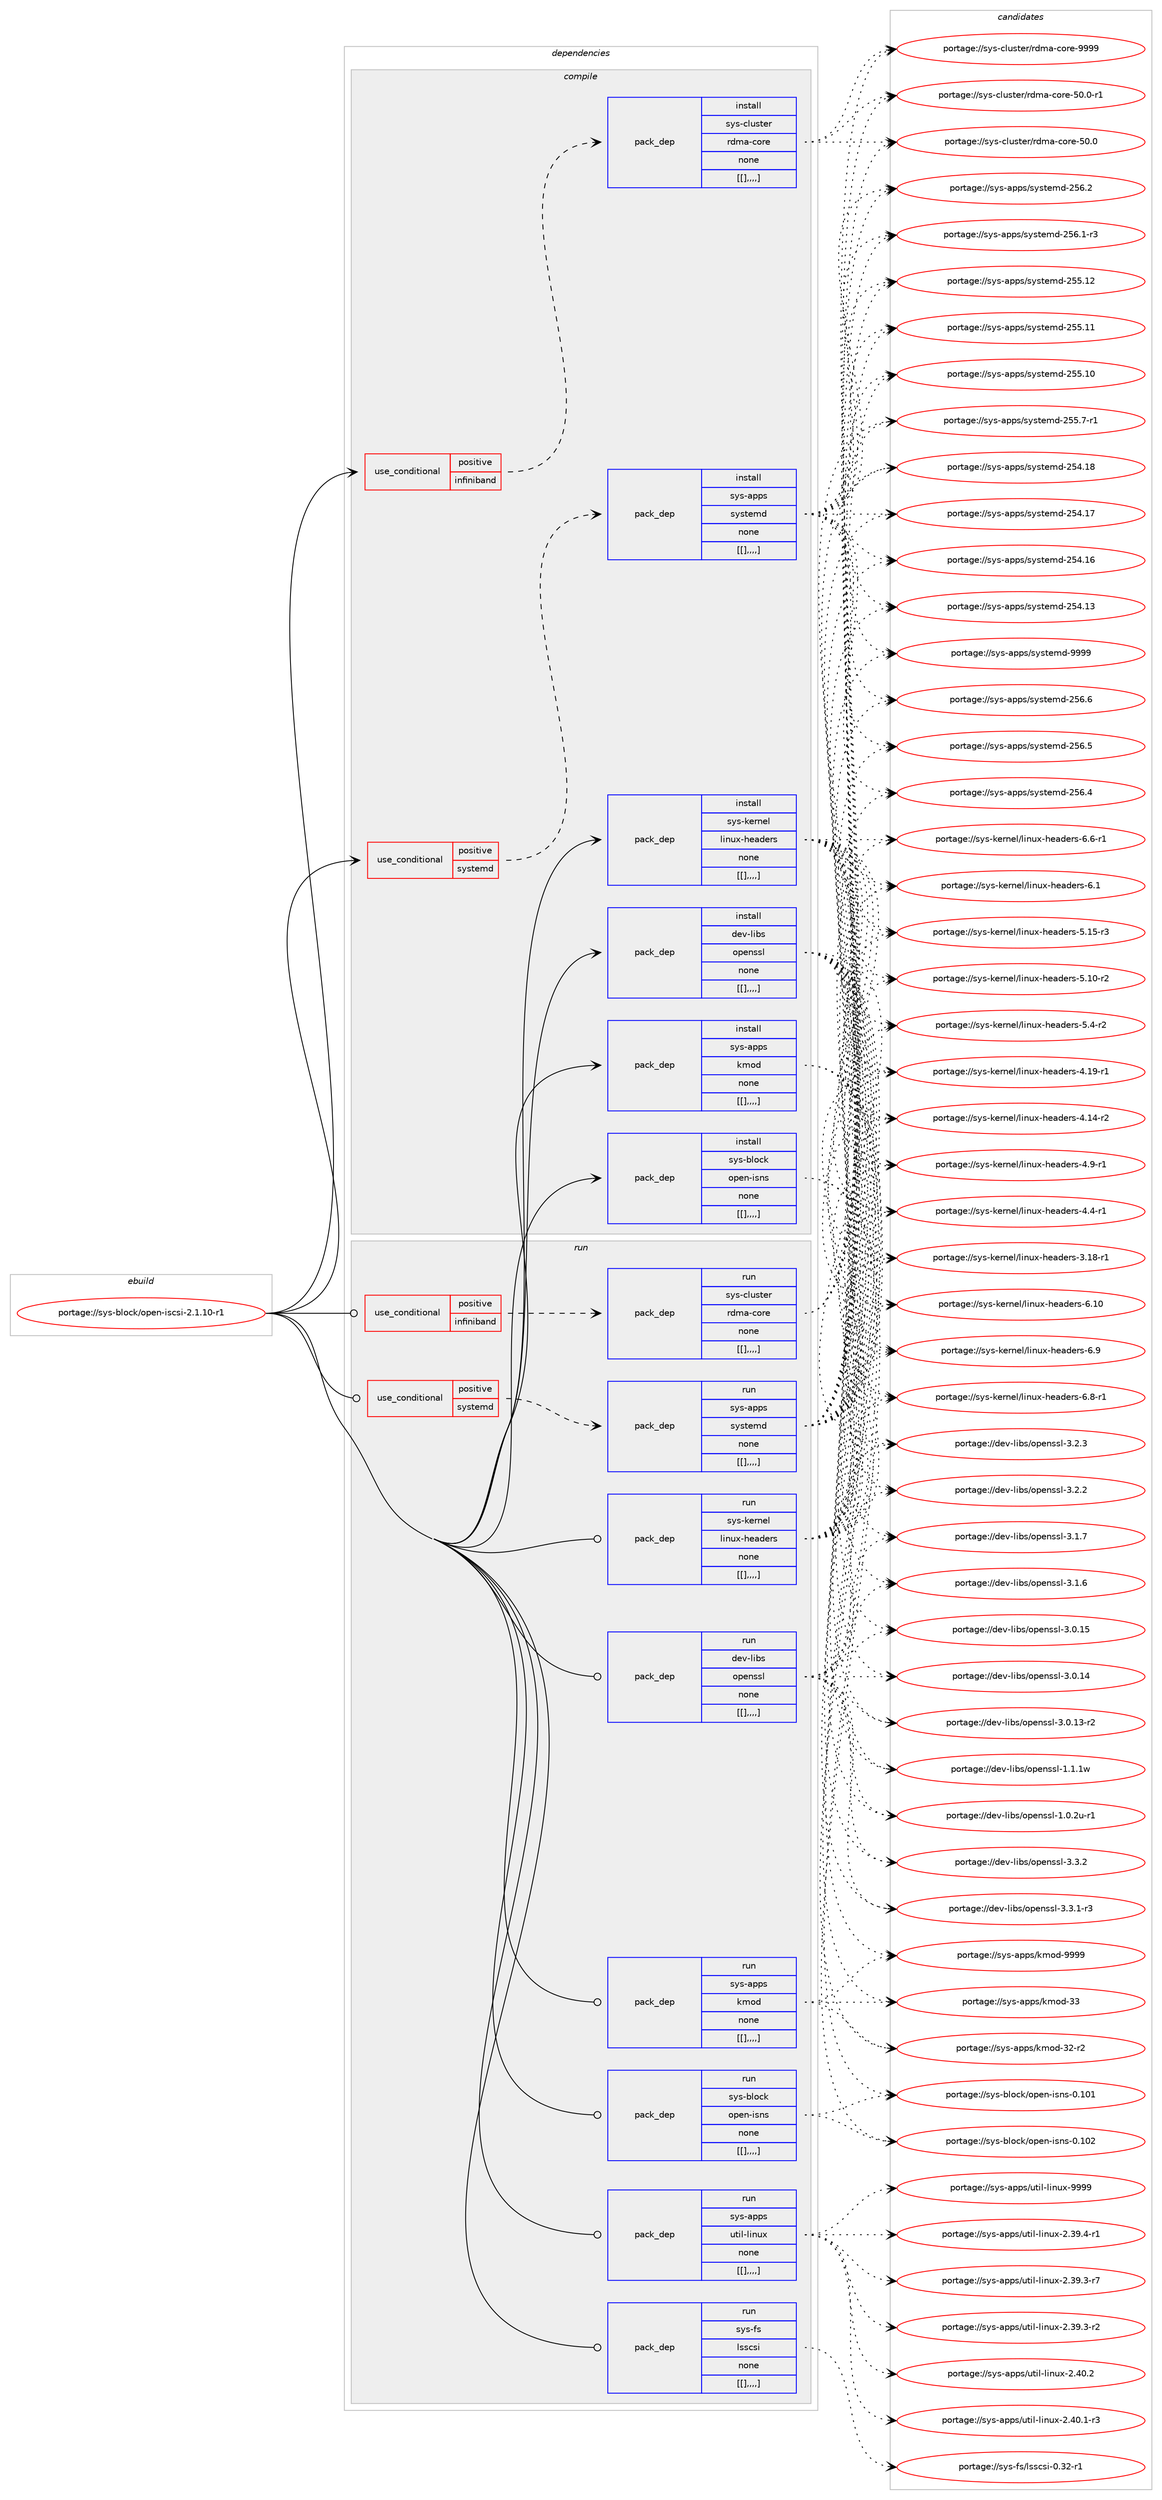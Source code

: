 digraph prolog {

# *************
# Graph options
# *************

newrank=true;
concentrate=true;
compound=true;
graph [rankdir=LR,fontname=Helvetica,fontsize=10,ranksep=1.5];#, ranksep=2.5, nodesep=0.2];
edge  [arrowhead=vee];
node  [fontname=Helvetica,fontsize=10];

# **********
# The ebuild
# **********

subgraph cluster_leftcol {
color=gray;
label=<<i>ebuild</i>>;
id [label="portage://sys-block/open-iscsi-2.1.10-r1", color=red, width=4, href="../sys-block/open-iscsi-2.1.10-r1.svg"];
}

# ****************
# The dependencies
# ****************

subgraph cluster_midcol {
color=gray;
label=<<i>dependencies</i>>;
subgraph cluster_compile {
fillcolor="#eeeeee";
style=filled;
label=<<i>compile</i>>;
subgraph cond8678 {
dependency22899 [label=<<TABLE BORDER="0" CELLBORDER="1" CELLSPACING="0" CELLPADDING="4"><TR><TD ROWSPAN="3" CELLPADDING="10">use_conditional</TD></TR><TR><TD>positive</TD></TR><TR><TD>infiniband</TD></TR></TABLE>>, shape=none, color=red];
subgraph pack14157 {
dependency22900 [label=<<TABLE BORDER="0" CELLBORDER="1" CELLSPACING="0" CELLPADDING="4" WIDTH="220"><TR><TD ROWSPAN="6" CELLPADDING="30">pack_dep</TD></TR><TR><TD WIDTH="110">install</TD></TR><TR><TD>sys-cluster</TD></TR><TR><TD>rdma-core</TD></TR><TR><TD>none</TD></TR><TR><TD>[[],,,,]</TD></TR></TABLE>>, shape=none, color=blue];
}
dependency22899:e -> dependency22900:w [weight=20,style="dashed",arrowhead="vee"];
}
id:e -> dependency22899:w [weight=20,style="solid",arrowhead="vee"];
subgraph cond8679 {
dependency22901 [label=<<TABLE BORDER="0" CELLBORDER="1" CELLSPACING="0" CELLPADDING="4"><TR><TD ROWSPAN="3" CELLPADDING="10">use_conditional</TD></TR><TR><TD>positive</TD></TR><TR><TD>systemd</TD></TR></TABLE>>, shape=none, color=red];
subgraph pack14158 {
dependency22902 [label=<<TABLE BORDER="0" CELLBORDER="1" CELLSPACING="0" CELLPADDING="4" WIDTH="220"><TR><TD ROWSPAN="6" CELLPADDING="30">pack_dep</TD></TR><TR><TD WIDTH="110">install</TD></TR><TR><TD>sys-apps</TD></TR><TR><TD>systemd</TD></TR><TR><TD>none</TD></TR><TR><TD>[[],,,,]</TD></TR></TABLE>>, shape=none, color=blue];
}
dependency22901:e -> dependency22902:w [weight=20,style="dashed",arrowhead="vee"];
}
id:e -> dependency22901:w [weight=20,style="solid",arrowhead="vee"];
subgraph pack14159 {
dependency22903 [label=<<TABLE BORDER="0" CELLBORDER="1" CELLSPACING="0" CELLPADDING="4" WIDTH="220"><TR><TD ROWSPAN="6" CELLPADDING="30">pack_dep</TD></TR><TR><TD WIDTH="110">install</TD></TR><TR><TD>dev-libs</TD></TR><TR><TD>openssl</TD></TR><TR><TD>none</TD></TR><TR><TD>[[],,,,]</TD></TR></TABLE>>, shape=none, color=blue];
}
id:e -> dependency22903:w [weight=20,style="solid",arrowhead="vee"];
subgraph pack14160 {
dependency22904 [label=<<TABLE BORDER="0" CELLBORDER="1" CELLSPACING="0" CELLPADDING="4" WIDTH="220"><TR><TD ROWSPAN="6" CELLPADDING="30">pack_dep</TD></TR><TR><TD WIDTH="110">install</TD></TR><TR><TD>sys-apps</TD></TR><TR><TD>kmod</TD></TR><TR><TD>none</TD></TR><TR><TD>[[],,,,]</TD></TR></TABLE>>, shape=none, color=blue];
}
id:e -> dependency22904:w [weight=20,style="solid",arrowhead="vee"];
subgraph pack14161 {
dependency22905 [label=<<TABLE BORDER="0" CELLBORDER="1" CELLSPACING="0" CELLPADDING="4" WIDTH="220"><TR><TD ROWSPAN="6" CELLPADDING="30">pack_dep</TD></TR><TR><TD WIDTH="110">install</TD></TR><TR><TD>sys-block</TD></TR><TR><TD>open-isns</TD></TR><TR><TD>none</TD></TR><TR><TD>[[],,,,]</TD></TR></TABLE>>, shape=none, color=blue];
}
id:e -> dependency22905:w [weight=20,style="solid",arrowhead="vee"];
subgraph pack14162 {
dependency22906 [label=<<TABLE BORDER="0" CELLBORDER="1" CELLSPACING="0" CELLPADDING="4" WIDTH="220"><TR><TD ROWSPAN="6" CELLPADDING="30">pack_dep</TD></TR><TR><TD WIDTH="110">install</TD></TR><TR><TD>sys-kernel</TD></TR><TR><TD>linux-headers</TD></TR><TR><TD>none</TD></TR><TR><TD>[[],,,,]</TD></TR></TABLE>>, shape=none, color=blue];
}
id:e -> dependency22906:w [weight=20,style="solid",arrowhead="vee"];
}
subgraph cluster_compileandrun {
fillcolor="#eeeeee";
style=filled;
label=<<i>compile and run</i>>;
}
subgraph cluster_run {
fillcolor="#eeeeee";
style=filled;
label=<<i>run</i>>;
subgraph cond8680 {
dependency22907 [label=<<TABLE BORDER="0" CELLBORDER="1" CELLSPACING="0" CELLPADDING="4"><TR><TD ROWSPAN="3" CELLPADDING="10">use_conditional</TD></TR><TR><TD>positive</TD></TR><TR><TD>infiniband</TD></TR></TABLE>>, shape=none, color=red];
subgraph pack14163 {
dependency22908 [label=<<TABLE BORDER="0" CELLBORDER="1" CELLSPACING="0" CELLPADDING="4" WIDTH="220"><TR><TD ROWSPAN="6" CELLPADDING="30">pack_dep</TD></TR><TR><TD WIDTH="110">run</TD></TR><TR><TD>sys-cluster</TD></TR><TR><TD>rdma-core</TD></TR><TR><TD>none</TD></TR><TR><TD>[[],,,,]</TD></TR></TABLE>>, shape=none, color=blue];
}
dependency22907:e -> dependency22908:w [weight=20,style="dashed",arrowhead="vee"];
}
id:e -> dependency22907:w [weight=20,style="solid",arrowhead="odot"];
subgraph cond8681 {
dependency22909 [label=<<TABLE BORDER="0" CELLBORDER="1" CELLSPACING="0" CELLPADDING="4"><TR><TD ROWSPAN="3" CELLPADDING="10">use_conditional</TD></TR><TR><TD>positive</TD></TR><TR><TD>systemd</TD></TR></TABLE>>, shape=none, color=red];
subgraph pack14164 {
dependency22910 [label=<<TABLE BORDER="0" CELLBORDER="1" CELLSPACING="0" CELLPADDING="4" WIDTH="220"><TR><TD ROWSPAN="6" CELLPADDING="30">pack_dep</TD></TR><TR><TD WIDTH="110">run</TD></TR><TR><TD>sys-apps</TD></TR><TR><TD>systemd</TD></TR><TR><TD>none</TD></TR><TR><TD>[[],,,,]</TD></TR></TABLE>>, shape=none, color=blue];
}
dependency22909:e -> dependency22910:w [weight=20,style="dashed",arrowhead="vee"];
}
id:e -> dependency22909:w [weight=20,style="solid",arrowhead="odot"];
subgraph pack14165 {
dependency22911 [label=<<TABLE BORDER="0" CELLBORDER="1" CELLSPACING="0" CELLPADDING="4" WIDTH="220"><TR><TD ROWSPAN="6" CELLPADDING="30">pack_dep</TD></TR><TR><TD WIDTH="110">run</TD></TR><TR><TD>dev-libs</TD></TR><TR><TD>openssl</TD></TR><TR><TD>none</TD></TR><TR><TD>[[],,,,]</TD></TR></TABLE>>, shape=none, color=blue];
}
id:e -> dependency22911:w [weight=20,style="solid",arrowhead="odot"];
subgraph pack14166 {
dependency22912 [label=<<TABLE BORDER="0" CELLBORDER="1" CELLSPACING="0" CELLPADDING="4" WIDTH="220"><TR><TD ROWSPAN="6" CELLPADDING="30">pack_dep</TD></TR><TR><TD WIDTH="110">run</TD></TR><TR><TD>sys-apps</TD></TR><TR><TD>kmod</TD></TR><TR><TD>none</TD></TR><TR><TD>[[],,,,]</TD></TR></TABLE>>, shape=none, color=blue];
}
id:e -> dependency22912:w [weight=20,style="solid",arrowhead="odot"];
subgraph pack14167 {
dependency22913 [label=<<TABLE BORDER="0" CELLBORDER="1" CELLSPACING="0" CELLPADDING="4" WIDTH="220"><TR><TD ROWSPAN="6" CELLPADDING="30">pack_dep</TD></TR><TR><TD WIDTH="110">run</TD></TR><TR><TD>sys-apps</TD></TR><TR><TD>util-linux</TD></TR><TR><TD>none</TD></TR><TR><TD>[[],,,,]</TD></TR></TABLE>>, shape=none, color=blue];
}
id:e -> dependency22913:w [weight=20,style="solid",arrowhead="odot"];
subgraph pack14168 {
dependency22914 [label=<<TABLE BORDER="0" CELLBORDER="1" CELLSPACING="0" CELLPADDING="4" WIDTH="220"><TR><TD ROWSPAN="6" CELLPADDING="30">pack_dep</TD></TR><TR><TD WIDTH="110">run</TD></TR><TR><TD>sys-block</TD></TR><TR><TD>open-isns</TD></TR><TR><TD>none</TD></TR><TR><TD>[[],,,,]</TD></TR></TABLE>>, shape=none, color=blue];
}
id:e -> dependency22914:w [weight=20,style="solid",arrowhead="odot"];
subgraph pack14169 {
dependency22915 [label=<<TABLE BORDER="0" CELLBORDER="1" CELLSPACING="0" CELLPADDING="4" WIDTH="220"><TR><TD ROWSPAN="6" CELLPADDING="30">pack_dep</TD></TR><TR><TD WIDTH="110">run</TD></TR><TR><TD>sys-fs</TD></TR><TR><TD>lsscsi</TD></TR><TR><TD>none</TD></TR><TR><TD>[[],,,,]</TD></TR></TABLE>>, shape=none, color=blue];
}
id:e -> dependency22915:w [weight=20,style="solid",arrowhead="odot"];
subgraph pack14170 {
dependency22916 [label=<<TABLE BORDER="0" CELLBORDER="1" CELLSPACING="0" CELLPADDING="4" WIDTH="220"><TR><TD ROWSPAN="6" CELLPADDING="30">pack_dep</TD></TR><TR><TD WIDTH="110">run</TD></TR><TR><TD>sys-kernel</TD></TR><TR><TD>linux-headers</TD></TR><TR><TD>none</TD></TR><TR><TD>[[],,,,]</TD></TR></TABLE>>, shape=none, color=blue];
}
id:e -> dependency22916:w [weight=20,style="solid",arrowhead="odot"];
}
}

# **************
# The candidates
# **************

subgraph cluster_choices {
rank=same;
color=gray;
label=<<i>candidates</i>>;

subgraph choice14157 {
color=black;
nodesep=1;
choice1151211154599108117115116101114471141001099745991111141014557575757 [label="portage://sys-cluster/rdma-core-9999", color=red, width=4,href="../sys-cluster/rdma-core-9999.svg"];
choice11512111545991081171151161011144711410010997459911111410145534846484511449 [label="portage://sys-cluster/rdma-core-50.0-r1", color=red, width=4,href="../sys-cluster/rdma-core-50.0-r1.svg"];
choice1151211154599108117115116101114471141001099745991111141014553484648 [label="portage://sys-cluster/rdma-core-50.0", color=red, width=4,href="../sys-cluster/rdma-core-50.0.svg"];
dependency22900:e -> choice1151211154599108117115116101114471141001099745991111141014557575757:w [style=dotted,weight="100"];
dependency22900:e -> choice11512111545991081171151161011144711410010997459911111410145534846484511449:w [style=dotted,weight="100"];
dependency22900:e -> choice1151211154599108117115116101114471141001099745991111141014553484648:w [style=dotted,weight="100"];
}
subgraph choice14158 {
color=black;
nodesep=1;
choice1151211154597112112115471151211151161011091004557575757 [label="portage://sys-apps/systemd-9999", color=red, width=4,href="../sys-apps/systemd-9999.svg"];
choice115121115459711211211547115121115116101109100455053544654 [label="portage://sys-apps/systemd-256.6", color=red, width=4,href="../sys-apps/systemd-256.6.svg"];
choice115121115459711211211547115121115116101109100455053544653 [label="portage://sys-apps/systemd-256.5", color=red, width=4,href="../sys-apps/systemd-256.5.svg"];
choice115121115459711211211547115121115116101109100455053544652 [label="portage://sys-apps/systemd-256.4", color=red, width=4,href="../sys-apps/systemd-256.4.svg"];
choice115121115459711211211547115121115116101109100455053544650 [label="portage://sys-apps/systemd-256.2", color=red, width=4,href="../sys-apps/systemd-256.2.svg"];
choice1151211154597112112115471151211151161011091004550535446494511451 [label="portage://sys-apps/systemd-256.1-r3", color=red, width=4,href="../sys-apps/systemd-256.1-r3.svg"];
choice11512111545971121121154711512111511610110910045505353464950 [label="portage://sys-apps/systemd-255.12", color=red, width=4,href="../sys-apps/systemd-255.12.svg"];
choice11512111545971121121154711512111511610110910045505353464949 [label="portage://sys-apps/systemd-255.11", color=red, width=4,href="../sys-apps/systemd-255.11.svg"];
choice11512111545971121121154711512111511610110910045505353464948 [label="portage://sys-apps/systemd-255.10", color=red, width=4,href="../sys-apps/systemd-255.10.svg"];
choice1151211154597112112115471151211151161011091004550535346554511449 [label="portage://sys-apps/systemd-255.7-r1", color=red, width=4,href="../sys-apps/systemd-255.7-r1.svg"];
choice11512111545971121121154711512111511610110910045505352464956 [label="portage://sys-apps/systemd-254.18", color=red, width=4,href="../sys-apps/systemd-254.18.svg"];
choice11512111545971121121154711512111511610110910045505352464955 [label="portage://sys-apps/systemd-254.17", color=red, width=4,href="../sys-apps/systemd-254.17.svg"];
choice11512111545971121121154711512111511610110910045505352464954 [label="portage://sys-apps/systemd-254.16", color=red, width=4,href="../sys-apps/systemd-254.16.svg"];
choice11512111545971121121154711512111511610110910045505352464951 [label="portage://sys-apps/systemd-254.13", color=red, width=4,href="../sys-apps/systemd-254.13.svg"];
dependency22902:e -> choice1151211154597112112115471151211151161011091004557575757:w [style=dotted,weight="100"];
dependency22902:e -> choice115121115459711211211547115121115116101109100455053544654:w [style=dotted,weight="100"];
dependency22902:e -> choice115121115459711211211547115121115116101109100455053544653:w [style=dotted,weight="100"];
dependency22902:e -> choice115121115459711211211547115121115116101109100455053544652:w [style=dotted,weight="100"];
dependency22902:e -> choice115121115459711211211547115121115116101109100455053544650:w [style=dotted,weight="100"];
dependency22902:e -> choice1151211154597112112115471151211151161011091004550535446494511451:w [style=dotted,weight="100"];
dependency22902:e -> choice11512111545971121121154711512111511610110910045505353464950:w [style=dotted,weight="100"];
dependency22902:e -> choice11512111545971121121154711512111511610110910045505353464949:w [style=dotted,weight="100"];
dependency22902:e -> choice11512111545971121121154711512111511610110910045505353464948:w [style=dotted,weight="100"];
dependency22902:e -> choice1151211154597112112115471151211151161011091004550535346554511449:w [style=dotted,weight="100"];
dependency22902:e -> choice11512111545971121121154711512111511610110910045505352464956:w [style=dotted,weight="100"];
dependency22902:e -> choice11512111545971121121154711512111511610110910045505352464955:w [style=dotted,weight="100"];
dependency22902:e -> choice11512111545971121121154711512111511610110910045505352464954:w [style=dotted,weight="100"];
dependency22902:e -> choice11512111545971121121154711512111511610110910045505352464951:w [style=dotted,weight="100"];
}
subgraph choice14159 {
color=black;
nodesep=1;
choice100101118451081059811547111112101110115115108455146514650 [label="portage://dev-libs/openssl-3.3.2", color=red, width=4,href="../dev-libs/openssl-3.3.2.svg"];
choice1001011184510810598115471111121011101151151084551465146494511451 [label="portage://dev-libs/openssl-3.3.1-r3", color=red, width=4,href="../dev-libs/openssl-3.3.1-r3.svg"];
choice100101118451081059811547111112101110115115108455146504651 [label="portage://dev-libs/openssl-3.2.3", color=red, width=4,href="../dev-libs/openssl-3.2.3.svg"];
choice100101118451081059811547111112101110115115108455146504650 [label="portage://dev-libs/openssl-3.2.2", color=red, width=4,href="../dev-libs/openssl-3.2.2.svg"];
choice100101118451081059811547111112101110115115108455146494655 [label="portage://dev-libs/openssl-3.1.7", color=red, width=4,href="../dev-libs/openssl-3.1.7.svg"];
choice100101118451081059811547111112101110115115108455146494654 [label="portage://dev-libs/openssl-3.1.6", color=red, width=4,href="../dev-libs/openssl-3.1.6.svg"];
choice10010111845108105981154711111210111011511510845514648464953 [label="portage://dev-libs/openssl-3.0.15", color=red, width=4,href="../dev-libs/openssl-3.0.15.svg"];
choice10010111845108105981154711111210111011511510845514648464952 [label="portage://dev-libs/openssl-3.0.14", color=red, width=4,href="../dev-libs/openssl-3.0.14.svg"];
choice100101118451081059811547111112101110115115108455146484649514511450 [label="portage://dev-libs/openssl-3.0.13-r2", color=red, width=4,href="../dev-libs/openssl-3.0.13-r2.svg"];
choice100101118451081059811547111112101110115115108454946494649119 [label="portage://dev-libs/openssl-1.1.1w", color=red, width=4,href="../dev-libs/openssl-1.1.1w.svg"];
choice1001011184510810598115471111121011101151151084549464846501174511449 [label="portage://dev-libs/openssl-1.0.2u-r1", color=red, width=4,href="../dev-libs/openssl-1.0.2u-r1.svg"];
dependency22903:e -> choice100101118451081059811547111112101110115115108455146514650:w [style=dotted,weight="100"];
dependency22903:e -> choice1001011184510810598115471111121011101151151084551465146494511451:w [style=dotted,weight="100"];
dependency22903:e -> choice100101118451081059811547111112101110115115108455146504651:w [style=dotted,weight="100"];
dependency22903:e -> choice100101118451081059811547111112101110115115108455146504650:w [style=dotted,weight="100"];
dependency22903:e -> choice100101118451081059811547111112101110115115108455146494655:w [style=dotted,weight="100"];
dependency22903:e -> choice100101118451081059811547111112101110115115108455146494654:w [style=dotted,weight="100"];
dependency22903:e -> choice10010111845108105981154711111210111011511510845514648464953:w [style=dotted,weight="100"];
dependency22903:e -> choice10010111845108105981154711111210111011511510845514648464952:w [style=dotted,weight="100"];
dependency22903:e -> choice100101118451081059811547111112101110115115108455146484649514511450:w [style=dotted,weight="100"];
dependency22903:e -> choice100101118451081059811547111112101110115115108454946494649119:w [style=dotted,weight="100"];
dependency22903:e -> choice1001011184510810598115471111121011101151151084549464846501174511449:w [style=dotted,weight="100"];
}
subgraph choice14160 {
color=black;
nodesep=1;
choice1151211154597112112115471071091111004557575757 [label="portage://sys-apps/kmod-9999", color=red, width=4,href="../sys-apps/kmod-9999.svg"];
choice115121115459711211211547107109111100455151 [label="portage://sys-apps/kmod-33", color=red, width=4,href="../sys-apps/kmod-33.svg"];
choice1151211154597112112115471071091111004551504511450 [label="portage://sys-apps/kmod-32-r2", color=red, width=4,href="../sys-apps/kmod-32-r2.svg"];
dependency22904:e -> choice1151211154597112112115471071091111004557575757:w [style=dotted,weight="100"];
dependency22904:e -> choice115121115459711211211547107109111100455151:w [style=dotted,weight="100"];
dependency22904:e -> choice1151211154597112112115471071091111004551504511450:w [style=dotted,weight="100"];
}
subgraph choice14161 {
color=black;
nodesep=1;
choice1151211154598108111991074711111210111045105115110115454846494850 [label="portage://sys-block/open-isns-0.102", color=red, width=4,href="../sys-block/open-isns-0.102.svg"];
choice1151211154598108111991074711111210111045105115110115454846494849 [label="portage://sys-block/open-isns-0.101", color=red, width=4,href="../sys-block/open-isns-0.101.svg"];
dependency22905:e -> choice1151211154598108111991074711111210111045105115110115454846494850:w [style=dotted,weight="100"];
dependency22905:e -> choice1151211154598108111991074711111210111045105115110115454846494849:w [style=dotted,weight="100"];
}
subgraph choice14162 {
color=black;
nodesep=1;
choice115121115451071011141101011084710810511011712045104101971001011141154554464948 [label="portage://sys-kernel/linux-headers-6.10", color=red, width=4,href="../sys-kernel/linux-headers-6.10.svg"];
choice1151211154510710111411010110847108105110117120451041019710010111411545544657 [label="portage://sys-kernel/linux-headers-6.9", color=red, width=4,href="../sys-kernel/linux-headers-6.9.svg"];
choice11512111545107101114110101108471081051101171204510410197100101114115455446564511449 [label="portage://sys-kernel/linux-headers-6.8-r1", color=red, width=4,href="../sys-kernel/linux-headers-6.8-r1.svg"];
choice11512111545107101114110101108471081051101171204510410197100101114115455446544511449 [label="portage://sys-kernel/linux-headers-6.6-r1", color=red, width=4,href="../sys-kernel/linux-headers-6.6-r1.svg"];
choice1151211154510710111411010110847108105110117120451041019710010111411545544649 [label="portage://sys-kernel/linux-headers-6.1", color=red, width=4,href="../sys-kernel/linux-headers-6.1.svg"];
choice1151211154510710111411010110847108105110117120451041019710010111411545534649534511451 [label="portage://sys-kernel/linux-headers-5.15-r3", color=red, width=4,href="../sys-kernel/linux-headers-5.15-r3.svg"];
choice1151211154510710111411010110847108105110117120451041019710010111411545534649484511450 [label="portage://sys-kernel/linux-headers-5.10-r2", color=red, width=4,href="../sys-kernel/linux-headers-5.10-r2.svg"];
choice11512111545107101114110101108471081051101171204510410197100101114115455346524511450 [label="portage://sys-kernel/linux-headers-5.4-r2", color=red, width=4,href="../sys-kernel/linux-headers-5.4-r2.svg"];
choice1151211154510710111411010110847108105110117120451041019710010111411545524649574511449 [label="portage://sys-kernel/linux-headers-4.19-r1", color=red, width=4,href="../sys-kernel/linux-headers-4.19-r1.svg"];
choice1151211154510710111411010110847108105110117120451041019710010111411545524649524511450 [label="portage://sys-kernel/linux-headers-4.14-r2", color=red, width=4,href="../sys-kernel/linux-headers-4.14-r2.svg"];
choice11512111545107101114110101108471081051101171204510410197100101114115455246574511449 [label="portage://sys-kernel/linux-headers-4.9-r1", color=red, width=4,href="../sys-kernel/linux-headers-4.9-r1.svg"];
choice11512111545107101114110101108471081051101171204510410197100101114115455246524511449 [label="portage://sys-kernel/linux-headers-4.4-r1", color=red, width=4,href="../sys-kernel/linux-headers-4.4-r1.svg"];
choice1151211154510710111411010110847108105110117120451041019710010111411545514649564511449 [label="portage://sys-kernel/linux-headers-3.18-r1", color=red, width=4,href="../sys-kernel/linux-headers-3.18-r1.svg"];
dependency22906:e -> choice115121115451071011141101011084710810511011712045104101971001011141154554464948:w [style=dotted,weight="100"];
dependency22906:e -> choice1151211154510710111411010110847108105110117120451041019710010111411545544657:w [style=dotted,weight="100"];
dependency22906:e -> choice11512111545107101114110101108471081051101171204510410197100101114115455446564511449:w [style=dotted,weight="100"];
dependency22906:e -> choice11512111545107101114110101108471081051101171204510410197100101114115455446544511449:w [style=dotted,weight="100"];
dependency22906:e -> choice1151211154510710111411010110847108105110117120451041019710010111411545544649:w [style=dotted,weight="100"];
dependency22906:e -> choice1151211154510710111411010110847108105110117120451041019710010111411545534649534511451:w [style=dotted,weight="100"];
dependency22906:e -> choice1151211154510710111411010110847108105110117120451041019710010111411545534649484511450:w [style=dotted,weight="100"];
dependency22906:e -> choice11512111545107101114110101108471081051101171204510410197100101114115455346524511450:w [style=dotted,weight="100"];
dependency22906:e -> choice1151211154510710111411010110847108105110117120451041019710010111411545524649574511449:w [style=dotted,weight="100"];
dependency22906:e -> choice1151211154510710111411010110847108105110117120451041019710010111411545524649524511450:w [style=dotted,weight="100"];
dependency22906:e -> choice11512111545107101114110101108471081051101171204510410197100101114115455246574511449:w [style=dotted,weight="100"];
dependency22906:e -> choice11512111545107101114110101108471081051101171204510410197100101114115455246524511449:w [style=dotted,weight="100"];
dependency22906:e -> choice1151211154510710111411010110847108105110117120451041019710010111411545514649564511449:w [style=dotted,weight="100"];
}
subgraph choice14163 {
color=black;
nodesep=1;
choice1151211154599108117115116101114471141001099745991111141014557575757 [label="portage://sys-cluster/rdma-core-9999", color=red, width=4,href="../sys-cluster/rdma-core-9999.svg"];
choice11512111545991081171151161011144711410010997459911111410145534846484511449 [label="portage://sys-cluster/rdma-core-50.0-r1", color=red, width=4,href="../sys-cluster/rdma-core-50.0-r1.svg"];
choice1151211154599108117115116101114471141001099745991111141014553484648 [label="portage://sys-cluster/rdma-core-50.0", color=red, width=4,href="../sys-cluster/rdma-core-50.0.svg"];
dependency22908:e -> choice1151211154599108117115116101114471141001099745991111141014557575757:w [style=dotted,weight="100"];
dependency22908:e -> choice11512111545991081171151161011144711410010997459911111410145534846484511449:w [style=dotted,weight="100"];
dependency22908:e -> choice1151211154599108117115116101114471141001099745991111141014553484648:w [style=dotted,weight="100"];
}
subgraph choice14164 {
color=black;
nodesep=1;
choice1151211154597112112115471151211151161011091004557575757 [label="portage://sys-apps/systemd-9999", color=red, width=4,href="../sys-apps/systemd-9999.svg"];
choice115121115459711211211547115121115116101109100455053544654 [label="portage://sys-apps/systemd-256.6", color=red, width=4,href="../sys-apps/systemd-256.6.svg"];
choice115121115459711211211547115121115116101109100455053544653 [label="portage://sys-apps/systemd-256.5", color=red, width=4,href="../sys-apps/systemd-256.5.svg"];
choice115121115459711211211547115121115116101109100455053544652 [label="portage://sys-apps/systemd-256.4", color=red, width=4,href="../sys-apps/systemd-256.4.svg"];
choice115121115459711211211547115121115116101109100455053544650 [label="portage://sys-apps/systemd-256.2", color=red, width=4,href="../sys-apps/systemd-256.2.svg"];
choice1151211154597112112115471151211151161011091004550535446494511451 [label="portage://sys-apps/systemd-256.1-r3", color=red, width=4,href="../sys-apps/systemd-256.1-r3.svg"];
choice11512111545971121121154711512111511610110910045505353464950 [label="portage://sys-apps/systemd-255.12", color=red, width=4,href="../sys-apps/systemd-255.12.svg"];
choice11512111545971121121154711512111511610110910045505353464949 [label="portage://sys-apps/systemd-255.11", color=red, width=4,href="../sys-apps/systemd-255.11.svg"];
choice11512111545971121121154711512111511610110910045505353464948 [label="portage://sys-apps/systemd-255.10", color=red, width=4,href="../sys-apps/systemd-255.10.svg"];
choice1151211154597112112115471151211151161011091004550535346554511449 [label="portage://sys-apps/systemd-255.7-r1", color=red, width=4,href="../sys-apps/systemd-255.7-r1.svg"];
choice11512111545971121121154711512111511610110910045505352464956 [label="portage://sys-apps/systemd-254.18", color=red, width=4,href="../sys-apps/systemd-254.18.svg"];
choice11512111545971121121154711512111511610110910045505352464955 [label="portage://sys-apps/systemd-254.17", color=red, width=4,href="../sys-apps/systemd-254.17.svg"];
choice11512111545971121121154711512111511610110910045505352464954 [label="portage://sys-apps/systemd-254.16", color=red, width=4,href="../sys-apps/systemd-254.16.svg"];
choice11512111545971121121154711512111511610110910045505352464951 [label="portage://sys-apps/systemd-254.13", color=red, width=4,href="../sys-apps/systemd-254.13.svg"];
dependency22910:e -> choice1151211154597112112115471151211151161011091004557575757:w [style=dotted,weight="100"];
dependency22910:e -> choice115121115459711211211547115121115116101109100455053544654:w [style=dotted,weight="100"];
dependency22910:e -> choice115121115459711211211547115121115116101109100455053544653:w [style=dotted,weight="100"];
dependency22910:e -> choice115121115459711211211547115121115116101109100455053544652:w [style=dotted,weight="100"];
dependency22910:e -> choice115121115459711211211547115121115116101109100455053544650:w [style=dotted,weight="100"];
dependency22910:e -> choice1151211154597112112115471151211151161011091004550535446494511451:w [style=dotted,weight="100"];
dependency22910:e -> choice11512111545971121121154711512111511610110910045505353464950:w [style=dotted,weight="100"];
dependency22910:e -> choice11512111545971121121154711512111511610110910045505353464949:w [style=dotted,weight="100"];
dependency22910:e -> choice11512111545971121121154711512111511610110910045505353464948:w [style=dotted,weight="100"];
dependency22910:e -> choice1151211154597112112115471151211151161011091004550535346554511449:w [style=dotted,weight="100"];
dependency22910:e -> choice11512111545971121121154711512111511610110910045505352464956:w [style=dotted,weight="100"];
dependency22910:e -> choice11512111545971121121154711512111511610110910045505352464955:w [style=dotted,weight="100"];
dependency22910:e -> choice11512111545971121121154711512111511610110910045505352464954:w [style=dotted,weight="100"];
dependency22910:e -> choice11512111545971121121154711512111511610110910045505352464951:w [style=dotted,weight="100"];
}
subgraph choice14165 {
color=black;
nodesep=1;
choice100101118451081059811547111112101110115115108455146514650 [label="portage://dev-libs/openssl-3.3.2", color=red, width=4,href="../dev-libs/openssl-3.3.2.svg"];
choice1001011184510810598115471111121011101151151084551465146494511451 [label="portage://dev-libs/openssl-3.3.1-r3", color=red, width=4,href="../dev-libs/openssl-3.3.1-r3.svg"];
choice100101118451081059811547111112101110115115108455146504651 [label="portage://dev-libs/openssl-3.2.3", color=red, width=4,href="../dev-libs/openssl-3.2.3.svg"];
choice100101118451081059811547111112101110115115108455146504650 [label="portage://dev-libs/openssl-3.2.2", color=red, width=4,href="../dev-libs/openssl-3.2.2.svg"];
choice100101118451081059811547111112101110115115108455146494655 [label="portage://dev-libs/openssl-3.1.7", color=red, width=4,href="../dev-libs/openssl-3.1.7.svg"];
choice100101118451081059811547111112101110115115108455146494654 [label="portage://dev-libs/openssl-3.1.6", color=red, width=4,href="../dev-libs/openssl-3.1.6.svg"];
choice10010111845108105981154711111210111011511510845514648464953 [label="portage://dev-libs/openssl-3.0.15", color=red, width=4,href="../dev-libs/openssl-3.0.15.svg"];
choice10010111845108105981154711111210111011511510845514648464952 [label="portage://dev-libs/openssl-3.0.14", color=red, width=4,href="../dev-libs/openssl-3.0.14.svg"];
choice100101118451081059811547111112101110115115108455146484649514511450 [label="portage://dev-libs/openssl-3.0.13-r2", color=red, width=4,href="../dev-libs/openssl-3.0.13-r2.svg"];
choice100101118451081059811547111112101110115115108454946494649119 [label="portage://dev-libs/openssl-1.1.1w", color=red, width=4,href="../dev-libs/openssl-1.1.1w.svg"];
choice1001011184510810598115471111121011101151151084549464846501174511449 [label="portage://dev-libs/openssl-1.0.2u-r1", color=red, width=4,href="../dev-libs/openssl-1.0.2u-r1.svg"];
dependency22911:e -> choice100101118451081059811547111112101110115115108455146514650:w [style=dotted,weight="100"];
dependency22911:e -> choice1001011184510810598115471111121011101151151084551465146494511451:w [style=dotted,weight="100"];
dependency22911:e -> choice100101118451081059811547111112101110115115108455146504651:w [style=dotted,weight="100"];
dependency22911:e -> choice100101118451081059811547111112101110115115108455146504650:w [style=dotted,weight="100"];
dependency22911:e -> choice100101118451081059811547111112101110115115108455146494655:w [style=dotted,weight="100"];
dependency22911:e -> choice100101118451081059811547111112101110115115108455146494654:w [style=dotted,weight="100"];
dependency22911:e -> choice10010111845108105981154711111210111011511510845514648464953:w [style=dotted,weight="100"];
dependency22911:e -> choice10010111845108105981154711111210111011511510845514648464952:w [style=dotted,weight="100"];
dependency22911:e -> choice100101118451081059811547111112101110115115108455146484649514511450:w [style=dotted,weight="100"];
dependency22911:e -> choice100101118451081059811547111112101110115115108454946494649119:w [style=dotted,weight="100"];
dependency22911:e -> choice1001011184510810598115471111121011101151151084549464846501174511449:w [style=dotted,weight="100"];
}
subgraph choice14166 {
color=black;
nodesep=1;
choice1151211154597112112115471071091111004557575757 [label="portage://sys-apps/kmod-9999", color=red, width=4,href="../sys-apps/kmod-9999.svg"];
choice115121115459711211211547107109111100455151 [label="portage://sys-apps/kmod-33", color=red, width=4,href="../sys-apps/kmod-33.svg"];
choice1151211154597112112115471071091111004551504511450 [label="portage://sys-apps/kmod-32-r2", color=red, width=4,href="../sys-apps/kmod-32-r2.svg"];
dependency22912:e -> choice1151211154597112112115471071091111004557575757:w [style=dotted,weight="100"];
dependency22912:e -> choice115121115459711211211547107109111100455151:w [style=dotted,weight="100"];
dependency22912:e -> choice1151211154597112112115471071091111004551504511450:w [style=dotted,weight="100"];
}
subgraph choice14167 {
color=black;
nodesep=1;
choice115121115459711211211547117116105108451081051101171204557575757 [label="portage://sys-apps/util-linux-9999", color=red, width=4,href="../sys-apps/util-linux-9999.svg"];
choice1151211154597112112115471171161051084510810511011712045504652484650 [label="portage://sys-apps/util-linux-2.40.2", color=red, width=4,href="../sys-apps/util-linux-2.40.2.svg"];
choice11512111545971121121154711711610510845108105110117120455046524846494511451 [label="portage://sys-apps/util-linux-2.40.1-r3", color=red, width=4,href="../sys-apps/util-linux-2.40.1-r3.svg"];
choice11512111545971121121154711711610510845108105110117120455046515746524511449 [label="portage://sys-apps/util-linux-2.39.4-r1", color=red, width=4,href="../sys-apps/util-linux-2.39.4-r1.svg"];
choice11512111545971121121154711711610510845108105110117120455046515746514511455 [label="portage://sys-apps/util-linux-2.39.3-r7", color=red, width=4,href="../sys-apps/util-linux-2.39.3-r7.svg"];
choice11512111545971121121154711711610510845108105110117120455046515746514511450 [label="portage://sys-apps/util-linux-2.39.3-r2", color=red, width=4,href="../sys-apps/util-linux-2.39.3-r2.svg"];
dependency22913:e -> choice115121115459711211211547117116105108451081051101171204557575757:w [style=dotted,weight="100"];
dependency22913:e -> choice1151211154597112112115471171161051084510810511011712045504652484650:w [style=dotted,weight="100"];
dependency22913:e -> choice11512111545971121121154711711610510845108105110117120455046524846494511451:w [style=dotted,weight="100"];
dependency22913:e -> choice11512111545971121121154711711610510845108105110117120455046515746524511449:w [style=dotted,weight="100"];
dependency22913:e -> choice11512111545971121121154711711610510845108105110117120455046515746514511455:w [style=dotted,weight="100"];
dependency22913:e -> choice11512111545971121121154711711610510845108105110117120455046515746514511450:w [style=dotted,weight="100"];
}
subgraph choice14168 {
color=black;
nodesep=1;
choice1151211154598108111991074711111210111045105115110115454846494850 [label="portage://sys-block/open-isns-0.102", color=red, width=4,href="../sys-block/open-isns-0.102.svg"];
choice1151211154598108111991074711111210111045105115110115454846494849 [label="portage://sys-block/open-isns-0.101", color=red, width=4,href="../sys-block/open-isns-0.101.svg"];
dependency22914:e -> choice1151211154598108111991074711111210111045105115110115454846494850:w [style=dotted,weight="100"];
dependency22914:e -> choice1151211154598108111991074711111210111045105115110115454846494849:w [style=dotted,weight="100"];
}
subgraph choice14169 {
color=black;
nodesep=1;
choice11512111545102115471081151159911510545484651504511449 [label="portage://sys-fs/lsscsi-0.32-r1", color=red, width=4,href="../sys-fs/lsscsi-0.32-r1.svg"];
dependency22915:e -> choice11512111545102115471081151159911510545484651504511449:w [style=dotted,weight="100"];
}
subgraph choice14170 {
color=black;
nodesep=1;
choice115121115451071011141101011084710810511011712045104101971001011141154554464948 [label="portage://sys-kernel/linux-headers-6.10", color=red, width=4,href="../sys-kernel/linux-headers-6.10.svg"];
choice1151211154510710111411010110847108105110117120451041019710010111411545544657 [label="portage://sys-kernel/linux-headers-6.9", color=red, width=4,href="../sys-kernel/linux-headers-6.9.svg"];
choice11512111545107101114110101108471081051101171204510410197100101114115455446564511449 [label="portage://sys-kernel/linux-headers-6.8-r1", color=red, width=4,href="../sys-kernel/linux-headers-6.8-r1.svg"];
choice11512111545107101114110101108471081051101171204510410197100101114115455446544511449 [label="portage://sys-kernel/linux-headers-6.6-r1", color=red, width=4,href="../sys-kernel/linux-headers-6.6-r1.svg"];
choice1151211154510710111411010110847108105110117120451041019710010111411545544649 [label="portage://sys-kernel/linux-headers-6.1", color=red, width=4,href="../sys-kernel/linux-headers-6.1.svg"];
choice1151211154510710111411010110847108105110117120451041019710010111411545534649534511451 [label="portage://sys-kernel/linux-headers-5.15-r3", color=red, width=4,href="../sys-kernel/linux-headers-5.15-r3.svg"];
choice1151211154510710111411010110847108105110117120451041019710010111411545534649484511450 [label="portage://sys-kernel/linux-headers-5.10-r2", color=red, width=4,href="../sys-kernel/linux-headers-5.10-r2.svg"];
choice11512111545107101114110101108471081051101171204510410197100101114115455346524511450 [label="portage://sys-kernel/linux-headers-5.4-r2", color=red, width=4,href="../sys-kernel/linux-headers-5.4-r2.svg"];
choice1151211154510710111411010110847108105110117120451041019710010111411545524649574511449 [label="portage://sys-kernel/linux-headers-4.19-r1", color=red, width=4,href="../sys-kernel/linux-headers-4.19-r1.svg"];
choice1151211154510710111411010110847108105110117120451041019710010111411545524649524511450 [label="portage://sys-kernel/linux-headers-4.14-r2", color=red, width=4,href="../sys-kernel/linux-headers-4.14-r2.svg"];
choice11512111545107101114110101108471081051101171204510410197100101114115455246574511449 [label="portage://sys-kernel/linux-headers-4.9-r1", color=red, width=4,href="../sys-kernel/linux-headers-4.9-r1.svg"];
choice11512111545107101114110101108471081051101171204510410197100101114115455246524511449 [label="portage://sys-kernel/linux-headers-4.4-r1", color=red, width=4,href="../sys-kernel/linux-headers-4.4-r1.svg"];
choice1151211154510710111411010110847108105110117120451041019710010111411545514649564511449 [label="portage://sys-kernel/linux-headers-3.18-r1", color=red, width=4,href="../sys-kernel/linux-headers-3.18-r1.svg"];
dependency22916:e -> choice115121115451071011141101011084710810511011712045104101971001011141154554464948:w [style=dotted,weight="100"];
dependency22916:e -> choice1151211154510710111411010110847108105110117120451041019710010111411545544657:w [style=dotted,weight="100"];
dependency22916:e -> choice11512111545107101114110101108471081051101171204510410197100101114115455446564511449:w [style=dotted,weight="100"];
dependency22916:e -> choice11512111545107101114110101108471081051101171204510410197100101114115455446544511449:w [style=dotted,weight="100"];
dependency22916:e -> choice1151211154510710111411010110847108105110117120451041019710010111411545544649:w [style=dotted,weight="100"];
dependency22916:e -> choice1151211154510710111411010110847108105110117120451041019710010111411545534649534511451:w [style=dotted,weight="100"];
dependency22916:e -> choice1151211154510710111411010110847108105110117120451041019710010111411545534649484511450:w [style=dotted,weight="100"];
dependency22916:e -> choice11512111545107101114110101108471081051101171204510410197100101114115455346524511450:w [style=dotted,weight="100"];
dependency22916:e -> choice1151211154510710111411010110847108105110117120451041019710010111411545524649574511449:w [style=dotted,weight="100"];
dependency22916:e -> choice1151211154510710111411010110847108105110117120451041019710010111411545524649524511450:w [style=dotted,weight="100"];
dependency22916:e -> choice11512111545107101114110101108471081051101171204510410197100101114115455246574511449:w [style=dotted,weight="100"];
dependency22916:e -> choice11512111545107101114110101108471081051101171204510410197100101114115455246524511449:w [style=dotted,weight="100"];
dependency22916:e -> choice1151211154510710111411010110847108105110117120451041019710010111411545514649564511449:w [style=dotted,weight="100"];
}
}

}
